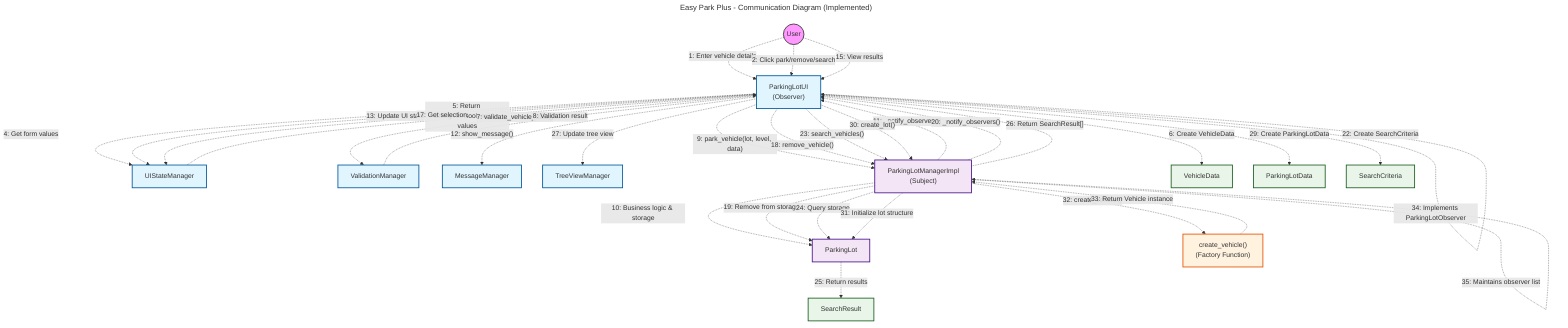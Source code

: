 ---
title: Easy Park Plus - Communication Diagram (Implemented)
---
flowchart TD
    %% Actors and Main Components
    User((User))
    UI["ParkingLotUI<br/>(Observer)"]
    State["UIStateManager"]
    Valid["ValidationManager"]
    Msg["MessageManager"]
    Tree["TreeViewManager"]
    Manager["ParkingLotManagerImpl<br/>(Subject)"]
    Lot["ParkingLot"]
    Factory["create_vehicle()<br/>(Factory Function)"]
    
    %% Data Models
    VData["VehicleData"]
    LotData["ParkingLotData"]
    SearchData["SearchCriteria"]
    Results["SearchResult"]

    %% User Interactions
    User -.1: Enter vehicle details.-> UI
    User -.2: Click park/remove/search.-> UI
    User -.15: View results.-> UI

    %% Park Vehicle Flow
    UI -.3: _handle_park().-> UI
    UI -.4: Get form values.-> State
    State -.5: Return StringVar/BooleanVar values.-> UI
    UI -.6: Create VehicleData.-> VData
    UI -.7: validate_vehicle_data().-> Valid
    Valid -.8: Validation result.-> UI
    UI -.9: park_vehicle(lot, level, data).-> Manager
    Manager -.10: Business logic & storage.-> Lot
    Manager -.11: _notify_observers().-> UI
    UI -.12: show_message().-> Msg
    UI -.13: Update UI state.-> State

    %% Remove Vehicle Flow  
    UI -.16: _handle_remove().-> UI
    UI -.17: Get selection.-> State
    UI -.18: remove_vehicle().-> Manager
    Manager -.19: Remove from storage.-> Lot
    Manager -.20: _notify_observers().-> UI

    %% Search Flow
    UI -.21: _handle_search().-> UI
    UI -.22: Create SearchCriteria.-> SearchData
    UI -.23: search_vehicles().-> Manager
    Manager -.24: Query storage.-> Lot
    Lot -.25: Return results.-> Results
    Manager -.26: Return SearchResult[].-> UI
    UI -.27: Update tree view.-> Tree

    %% Create Lot Flow
    UI -.28: _handle_create_lot().-> UI
    UI -.29: Create ParkingLotData.-> LotData
    UI -.30: create_lot().-> Manager
    Manager -.31: Initialize lot structure.-> Lot

    %% Vehicle Creation
    Manager -.32: create_vehicle().-> Factory
    Factory -.33: Return Vehicle instance.-> Manager

    %% Observer Pattern
    UI -.34: Implements ParkingLotObserver.-> UI
    Manager -.35: Maintains observer list.-> Manager

    %% Styling
    classDef actor fill:#f9f,stroke:#333,stroke-width:2px
    classDef ui fill:#e1f5fe,stroke:#01579b,stroke-width:2px
    classDef manager fill:#f3e5f5,stroke:#4a148c,stroke-width:2px
    classDef data fill:#e8f5e8,stroke:#1b5e20,stroke-width:2px
    classDef factory fill:#fff3e0,stroke:#e65100,stroke-width:2px

    class User actor
    class UI,State,Valid,Msg,Tree ui
    class Manager,Lot manager
    class VData,LotData,SearchData,Results data
    class Factory factory